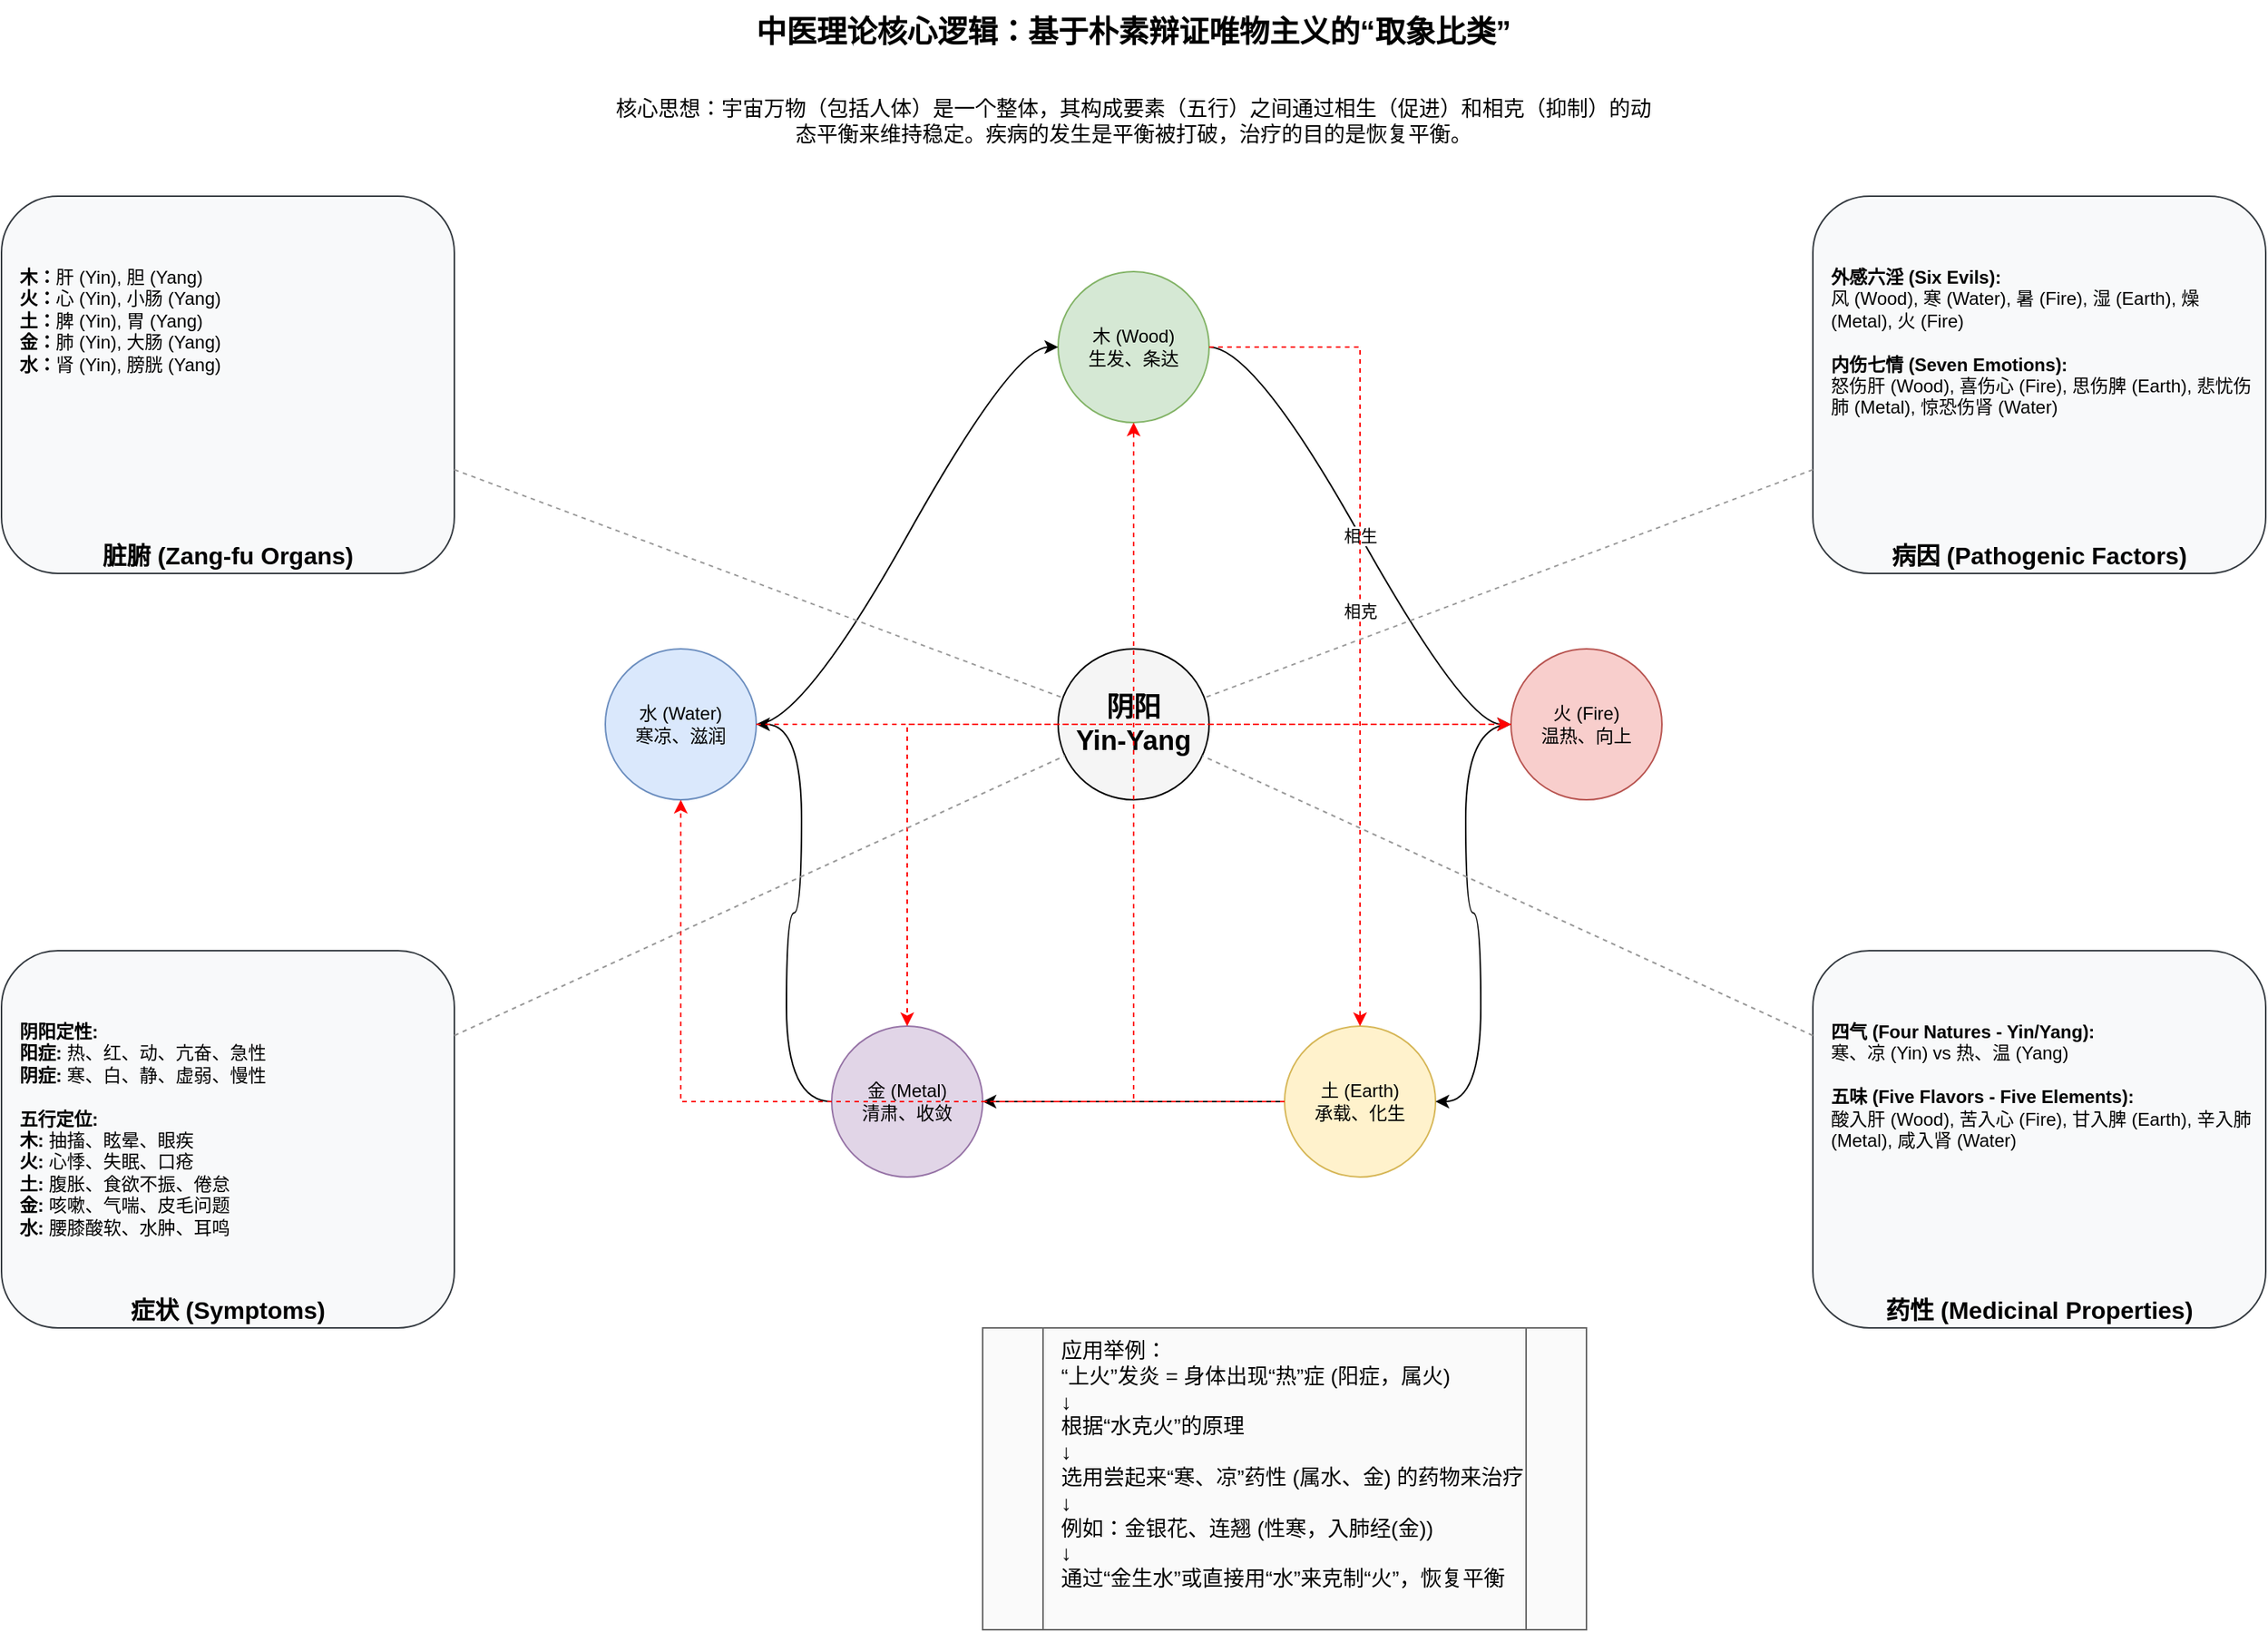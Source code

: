 <mxfile>
    <diagram name="中医理论核心逻辑" id="diagram-1">
        <mxGraphModel dx="1633" dy="1398" grid="1" gridSize="10" guides="1" tooltips="1" connect="1" arrows="1" fold="1" page="1" pageScale="1" pageWidth="1600" pageHeight="1200" background="#FFFFFF" math="0" shadow="0">
            <root>
                <mxCell id="0"/>
                <mxCell id="1" parent="0"/>
                <mxCell id="title" value="中医理论核心逻辑：基于朴素辩证唯物主义的“取象比类”" style="text;html=1;strokeColor=none;fillColor=none;align=center;verticalAlign=middle;whiteSpace=wrap;rounded=0;fontSize=20;fontStyle=1;" parent="1" vertex="1">
                    <mxGeometry x="400" y="20" width="800" height="40" as="geometry"/>
                </mxCell>
                <mxCell id="philosophy" value="核心思想：宇宙万物（包括人体）是一个整体，其构成要素（五行）之间通过相生（促进）和相克（抑制）的动态平衡来维持稳定。疾病的发生是平衡被打破，治疗的目的是恢复平衡。" style="text;html=1;strokeColor=none;fillColor=none;align=center;verticalAlign=middle;whiteSpace=wrap;rounded=0;fontSize=14;" parent="1" vertex="1">
                    <mxGeometry x="450" y="70" width="700" height="60" as="geometry"/>
                </mxCell>
                <mxCell id="wood" value="木 (Wood)&lt;br&gt;生发、条达" style="ellipse;whiteSpace=wrap;html=1;aspect=fixed;fillColor=#D5E8D4;strokeColor=#82B366;" parent="1" vertex="1">
                    <mxGeometry x="750" y="200" width="100" height="100" as="geometry"/>
                </mxCell>
                <mxCell id="fire" value="火 (Fire)&lt;br&gt;温热、向上" style="ellipse;whiteSpace=wrap;html=1;aspect=fixed;fillColor=#F8CECC;strokeColor=#B85450;" parent="1" vertex="1">
                    <mxGeometry x="1050" y="450" width="100" height="100" as="geometry"/>
                </mxCell>
                <mxCell id="earth" value="土 (Earth)&lt;br&gt;承载、化生" style="ellipse;whiteSpace=wrap;html=1;aspect=fixed;fillColor=#FFF2CC;strokeColor=#D6B656;" parent="1" vertex="1">
                    <mxGeometry x="900" y="700" width="100" height="100" as="geometry"/>
                </mxCell>
                <mxCell id="metal" value="金 (Metal)&lt;br&gt;清肃、收敛" style="ellipse;whiteSpace=wrap;html=1;aspect=fixed;fillColor=#E1D5E7;strokeColor=#9673A6;" parent="1" vertex="1">
                    <mxGeometry x="600" y="700" width="100" height="100" as="geometry"/>
                </mxCell>
                <mxCell id="water" value="水 (Water)&lt;br&gt;寒凉、滋润" style="ellipse;whiteSpace=wrap;html=1;aspect=fixed;fillColor=#DAE8FC;strokeColor=#6C8EBF;" parent="1" vertex="1">
                    <mxGeometry x="450" y="450" width="100" height="100" as="geometry"/>
                </mxCell>
                <mxCell id="taiji" value="阴阳&lt;br&gt;Yin-Yang" style="ellipse;whiteSpace=wrap;html=1;aspect=fixed;fontSize=18;fontStyle=1;fillColor=#f5f5f5;strokeColor=#000000;" parent="1" vertex="1">
                    <mxGeometry x="750" y="450" width="100" height="100" as="geometry"/>
                </mxCell>
                <mxCell id="gen-wood-fire" value="相生" style="edgeStyle=entityRelationEdgeStyle;endArrow=classic;html=1;rounded=0;curved=1;" parent="1" source="wood" target="fire" edge="1">
                    <mxGeometry relative="1" as="geometry"/>
                </mxCell>
                <mxCell id="gen-fire-earth" value="" style="edgeStyle=entityRelationEdgeStyle;endArrow=classic;html=1;rounded=0;curved=1;" parent="1" source="fire" target="earth" edge="1">
                    <mxGeometry relative="1" as="geometry"/>
                </mxCell>
                <mxCell id="gen-earth-metal" value="" style="edgeStyle=entityRelationEdgeStyle;endArrow=classic;html=1;rounded=0;curved=1;" parent="1" source="earth" target="metal" edge="1">
                    <mxGeometry relative="1" as="geometry"/>
                </mxCell>
                <mxCell id="gen-metal-water" value="" style="edgeStyle=entityRelationEdgeStyle;endArrow=classic;html=1;rounded=0;curved=1;" parent="1" source="metal" target="water" edge="1">
                    <mxGeometry relative="1" as="geometry"/>
                </mxCell>
                <mxCell id="gen-water-wood" value="" style="edgeStyle=entityRelationEdgeStyle;endArrow=classic;html=1;rounded=0;curved=1;" parent="1" source="water" target="wood" edge="1">
                    <mxGeometry relative="1" as="geometry"/>
                </mxCell>
                <mxCell id="over-wood-earth" value="相克" style="edgeStyle=orthogonalEdgeStyle;endArrow=classic;html=1;rounded=0;dashed=1;strokeColor=#FF0000;" parent="1" source="wood" target="earth" edge="1">
                    <mxGeometry relative="1" as="geometry"/>
                </mxCell>
                <mxCell id="over-earth-water" value="" style="edgeStyle=orthogonalEdgeStyle;endArrow=classic;html=1;rounded=0;dashed=1;strokeColor=#FF0000;" parent="1" source="earth" target="water" edge="1">
                    <mxGeometry relative="1" as="geometry"/>
                </mxCell>
                <mxCell id="over-water-fire" value="" style="edgeStyle=orthogonalEdgeStyle;endArrow=classic;html=1;rounded=0;dashed=1;strokeColor=#FF0000;" parent="1" source="water" target="fire" edge="1">
                    <mxGeometry relative="1" as="geometry"/>
                </mxCell>
                <mxCell id="over-fire-metal" value="" style="edgeStyle=orthogonalEdgeStyle;endArrow=classic;html=1;rounded=0;dashed=1;strokeColor=#FF0000;" parent="1" source="fire" target="metal" edge="1">
                    <mxGeometry relative="1" as="geometry"/>
                </mxCell>
                <mxCell id="over-metal-wood" value="" style="edgeStyle=orthogonalEdgeStyle;endArrow=classic;html=1;rounded=0;dashed=1;strokeColor=#FF0000;" parent="1" source="metal" target="wood" edge="1">
                    <mxGeometry relative="1" as="geometry"/>
                </mxCell>
                <mxCell id="cat-organs" value="脏腑 (Zang-fu Organs)" style="rounded=1;whiteSpace=wrap;html=1;fillColor=#f8f9fa;strokeColor=#343a40;fontStyle=1;fontSize=16;verticalAlign=bottom;" parent="1" vertex="1">
                    <mxGeometry x="50" y="150" width="300" height="250" as="geometry"/>
                </mxCell>
                <mxCell id="organs-content" value="&lt;b&gt;木：&lt;/b&gt;肝 (Yin), 胆 (Yang)&lt;br&gt;&lt;b&gt;火：&lt;/b&gt;心 (Yin), 小肠 (Yang)&lt;br&gt;&lt;b&gt;土：&lt;/b&gt;脾 (Yin), 胃 (Yang)&lt;br&gt;&lt;b&gt;金：&lt;/b&gt;肺 (Yin), 大肠 (Yang)&lt;br&gt;&lt;b&gt;水：&lt;/b&gt;肾 (Yin), 膀胱 (Yang)" style="text;html=1;strokeColor=none;fillColor=none;align=left;verticalAlign=top;whiteSpace=wrap;rounded=0;spacingLeft=10;" parent="cat-organs" vertex="1">
                    <mxGeometry y="40" width="300" height="210" as="geometry"/>
                </mxCell>
                <mxCell id="cat-pathogens" value="病因 (Pathogenic Factors)" style="rounded=1;whiteSpace=wrap;html=1;fillColor=#f8f9fa;strokeColor=#343a40;fontStyle=1;fontSize=16;verticalAlign=bottom;" parent="1" vertex="1">
                    <mxGeometry x="1250" y="150" width="300" height="250" as="geometry"/>
                </mxCell>
                <mxCell id="pathogens-content" value="&lt;b&gt;外感六淫 (Six Evils):&lt;/b&gt;&lt;br&gt;风 (Wood), 寒 (Water), 暑 (Fire), 湿 (Earth), 燥 (Metal), 火 (Fire)&lt;br&gt;&lt;br&gt;&lt;b&gt;内伤七情 (Seven Emotions):&lt;/b&gt;&lt;br&gt;怒伤肝 (Wood), 喜伤心 (Fire), 思伤脾 (Earth), 悲忧伤肺 (Metal), 惊恐伤肾 (Water)" style="text;html=1;strokeColor=none;fillColor=none;align=left;verticalAlign=top;whiteSpace=wrap;rounded=0;spacingLeft=10;" parent="cat-pathogens" vertex="1">
                    <mxGeometry y="40" width="300" height="210" as="geometry"/>
                </mxCell>
                <mxCell id="cat-medicine" value="药性 (Medicinal Properties)" style="rounded=1;whiteSpace=wrap;html=1;fillColor=#f8f9fa;strokeColor=#343a40;fontStyle=1;fontSize=16;verticalAlign=bottom;" parent="1" vertex="1">
                    <mxGeometry x="1250" y="650" width="300" height="250" as="geometry"/>
                </mxCell>
                <mxCell id="medicine-content" value="&lt;b&gt;四气 (Four Natures - Yin/Yang):&lt;/b&gt;&lt;br&gt;寒、凉 (Yin) vs 热、温 (Yang)&lt;br&gt;&lt;br&gt;&lt;b&gt;五味 (Five Flavors - Five Elements):&lt;/b&gt;&lt;br&gt;酸入肝 (Wood), 苦入心 (Fire), 甘入脾 (Earth), 辛入肺 (Metal), 咸入肾 (Water)" style="text;html=1;strokeColor=none;fillColor=none;align=left;verticalAlign=top;whiteSpace=wrap;rounded=0;spacingLeft=10;" parent="cat-medicine" vertex="1">
                    <mxGeometry y="40" width="300" height="210" as="geometry"/>
                </mxCell>
                <mxCell id="cat-symptoms" value="症状 (Symptoms)" style="rounded=1;whiteSpace=wrap;html=1;fillColor=#f8f9fa;strokeColor=#343a40;fontStyle=1;fontSize=16;verticalAlign=bottom;" parent="1" vertex="1">
                    <mxGeometry x="50" y="650" width="300" height="250" as="geometry"/>
                </mxCell>
                <mxCell id="symptoms-content" value="&lt;b&gt;阴阳定性:&lt;/b&gt;&lt;br&gt;&lt;b&gt;阳症:&lt;/b&gt; 热、红、动、亢奋、急性&lt;br&gt;&lt;b&gt;阴症:&lt;/b&gt; 寒、白、静、虚弱、慢性&lt;br&gt;&lt;br&gt;&lt;b&gt;五行定位:&lt;/b&gt;&lt;br&gt;&lt;b&gt;木:&lt;/b&gt; 抽搐、眩晕、眼疾&lt;br&gt;&lt;b&gt;火:&lt;/b&gt; 心悸、失眠、口疮&lt;br&gt;&lt;b&gt;土:&lt;/b&gt; 腹胀、食欲不振、倦怠&lt;br&gt;&lt;b&gt;金:&lt;/b&gt; 咳嗽、气喘、皮毛问题&lt;br&gt;&lt;b&gt;水:&lt;/b&gt; 腰膝酸软、水肿、耳鸣" style="text;html=1;strokeColor=none;fillColor=none;align=left;verticalAlign=top;whiteSpace=wrap;rounded=0;spacingLeft=10;" parent="cat-symptoms" vertex="1">
                    <mxGeometry y="40" width="300" height="210" as="geometry"/>
                </mxCell>
                <mxCell id="example-box" value="应用举例：&lt;br&gt;“上火”发炎 = 身体出现“热”症 (阳症，属火)&lt;br&gt;↓&lt;br&gt;根据“水克火”的原理&lt;br&gt;↓&lt;br&gt;选用尝起来“寒、凉”药性 (属水、金) 的药物来治疗&lt;br&gt;↓&lt;br&gt;例如：金银花、连翘 (性寒，入肺经(金))&lt;br&gt;↓&lt;br&gt;通过“金生水”或直接用“水”来克制“火”，恢复平衡" style="shape=process;whiteSpace=wrap;html=1;backgroundOutline=1;fontSize=14;align=left;verticalAlign=top;spacingLeft=10;fillColor=#fafafa;strokeColor=#666666;" parent="1" vertex="1">
                    <mxGeometry x="700" y="900" width="400" height="200" as="geometry"/>
                </mxCell>
                <mxCell id="2" style="edgeStyle=none;endArrow=none;html=1;strokeColor=#999999;dashed=1;" parent="1" source="cat-organs" target="taiji" edge="1">
                    <mxGeometry relative="1" as="geometry"/>
                </mxCell>
                <mxCell id="3" style="edgeStyle=none;endArrow=none;html=1;strokeColor=#999999;dashed=1;" parent="1" source="cat-pathogens" target="taiji" edge="1">
                    <mxGeometry relative="1" as="geometry"/>
                </mxCell>
                <mxCell id="4" style="edgeStyle=none;endArrow=none;html=1;strokeColor=#999999;dashed=1;" parent="1" source="cat-symptoms" target="taiji" edge="1">
                    <mxGeometry relative="1" as="geometry"/>
                </mxCell>
                <mxCell id="5" style="edgeStyle=none;endArrow=none;html=1;strokeColor=#999999;dashed=1;" parent="1" source="cat-medicine" target="taiji" edge="1">
                    <mxGeometry relative="1" as="geometry"/>
                </mxCell>
            </root>
        </mxGraphModel>
    </diagram>
</mxfile>